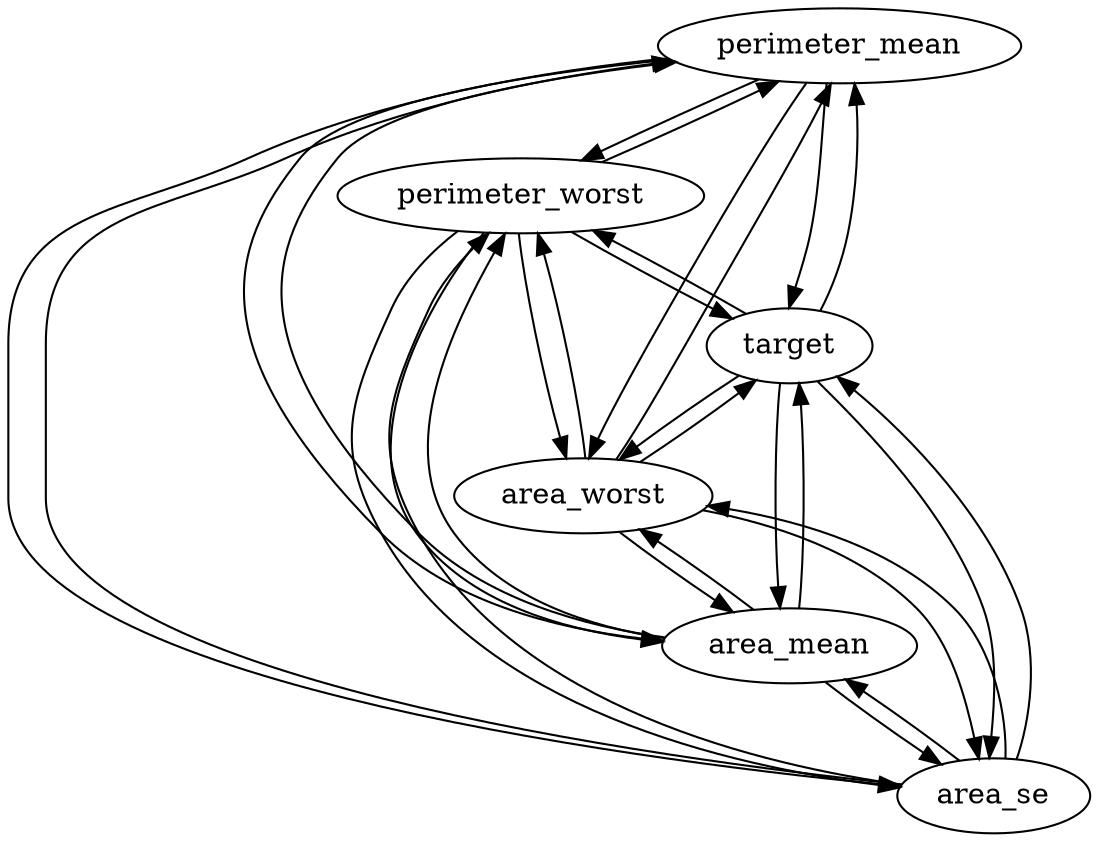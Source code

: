 strict digraph  {
perimeter_mean;
perimeter_worst;
area_se;
area_mean;
area_worst;
target;
perimeter_mean -> perimeter_worst  [origin=learned, weight="1.0124319058717666"];
perimeter_mean -> area_se  [origin=learned, weight="6.7769091023243065e-06"];
perimeter_mean -> area_mean  [origin=learned, weight="6.438884446155086"];
perimeter_mean -> area_worst  [origin=learned, weight="-19.899484944652702"];
perimeter_mean -> target  [origin=learned, weight="-1.092614117092523e-08"];
perimeter_worst -> perimeter_mean  [origin=learned, weight="8.205898891752794e-06"];
perimeter_worst -> area_se  [origin=learned, weight="3.2894677290713714e-05"];
perimeter_worst -> area_mean  [origin=learned, weight="-0.5650105892541701"];
perimeter_worst -> area_worst  [origin=learned, weight="17.29589258820028"];
perimeter_worst -> target  [origin=learned, weight="2.1033448439400883e-09"];
area_se -> perimeter_mean  [origin=learned, weight="1.0306613373038465"];
area_se -> perimeter_worst  [origin=learned, weight="0.05533713293717963"];
area_se -> area_mean  [origin=learned, weight="2.9710625552841305"];
area_se -> area_worst  [origin=learned, weight="0.8027937725920576"];
area_se -> target  [origin=learned, weight="-4.323647465091151e-09"];
area_mean -> perimeter_mean  [origin=learned, weight="1.9623814542383067e-06"];
area_mean -> perimeter_worst  [origin=learned, weight="1.1482509046357444e-05"];
area_mean -> area_se  [origin=learned, weight="3.3676807196714176e-06"];
area_mean -> area_worst  [origin=learned, weight="1.2746017631321445"];
area_mean -> target  [origin=learned, weight="-4.737809280648647e-10"];
area_worst -> perimeter_mean  [origin=learned, weight="1.43219767600657e-07"];
area_worst -> perimeter_worst  [origin=learned, weight="-3.0144479144152735e-09"];
area_worst -> area_se  [origin=learned, weight="6.026335047309977e-07"];
area_worst -> area_mean  [origin=learned, weight="5.7876154741330073e-05"];
area_worst -> target  [origin=learned, weight="-1.0636215254530997e-11"];
target -> perimeter_mean  [origin=learned, weight="24.920591696139265"];
target -> perimeter_worst  [origin=learned, weight="28.314188497621306"];
target -> area_se  [origin=learned, weight="20.940994046575465"];
target -> area_mean  [origin=learned, weight="69.69045469018528"];
target -> area_worst  [origin=learned, weight="-25.359752754056483"];
}
